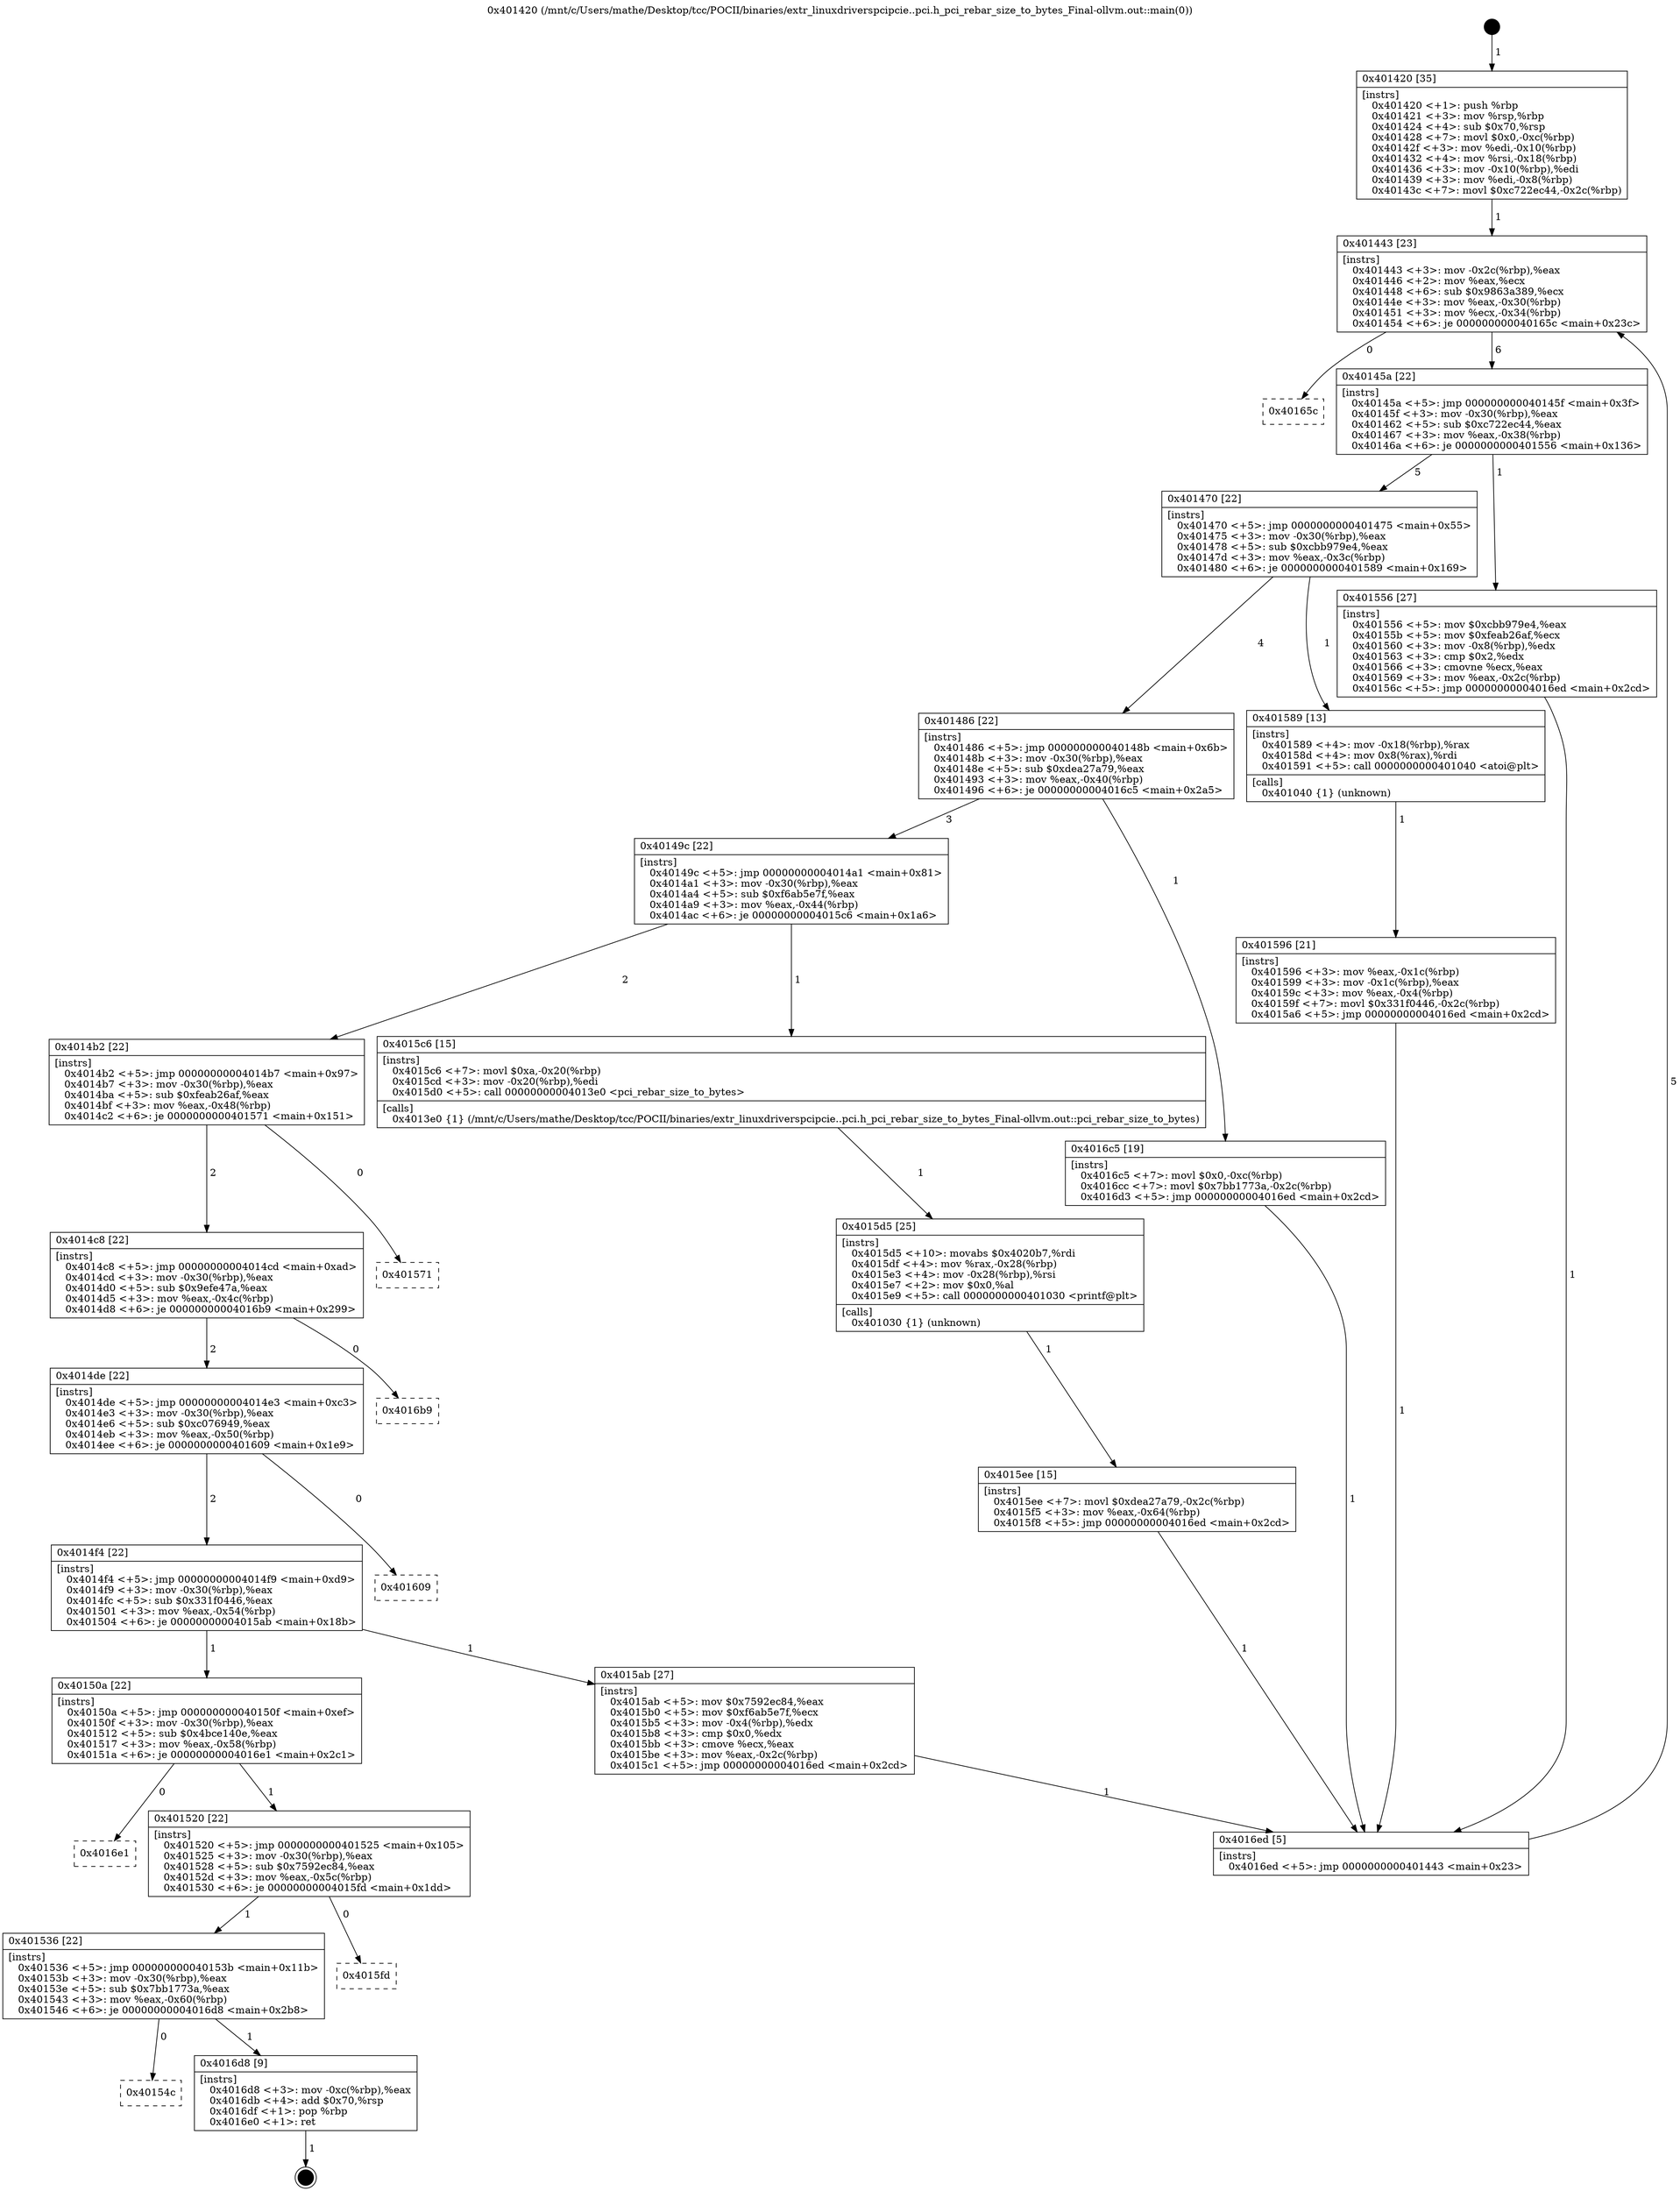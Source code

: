 digraph "0x401420" {
  label = "0x401420 (/mnt/c/Users/mathe/Desktop/tcc/POCII/binaries/extr_linuxdriverspcipcie..pci.h_pci_rebar_size_to_bytes_Final-ollvm.out::main(0))"
  labelloc = "t"
  node[shape=record]

  Entry [label="",width=0.3,height=0.3,shape=circle,fillcolor=black,style=filled]
  "0x401443" [label="{
     0x401443 [23]\l
     | [instrs]\l
     &nbsp;&nbsp;0x401443 \<+3\>: mov -0x2c(%rbp),%eax\l
     &nbsp;&nbsp;0x401446 \<+2\>: mov %eax,%ecx\l
     &nbsp;&nbsp;0x401448 \<+6\>: sub $0x9863a389,%ecx\l
     &nbsp;&nbsp;0x40144e \<+3\>: mov %eax,-0x30(%rbp)\l
     &nbsp;&nbsp;0x401451 \<+3\>: mov %ecx,-0x34(%rbp)\l
     &nbsp;&nbsp;0x401454 \<+6\>: je 000000000040165c \<main+0x23c\>\l
  }"]
  "0x40165c" [label="{
     0x40165c\l
  }", style=dashed]
  "0x40145a" [label="{
     0x40145a [22]\l
     | [instrs]\l
     &nbsp;&nbsp;0x40145a \<+5\>: jmp 000000000040145f \<main+0x3f\>\l
     &nbsp;&nbsp;0x40145f \<+3\>: mov -0x30(%rbp),%eax\l
     &nbsp;&nbsp;0x401462 \<+5\>: sub $0xc722ec44,%eax\l
     &nbsp;&nbsp;0x401467 \<+3\>: mov %eax,-0x38(%rbp)\l
     &nbsp;&nbsp;0x40146a \<+6\>: je 0000000000401556 \<main+0x136\>\l
  }"]
  Exit [label="",width=0.3,height=0.3,shape=circle,fillcolor=black,style=filled,peripheries=2]
  "0x401556" [label="{
     0x401556 [27]\l
     | [instrs]\l
     &nbsp;&nbsp;0x401556 \<+5\>: mov $0xcbb979e4,%eax\l
     &nbsp;&nbsp;0x40155b \<+5\>: mov $0xfeab26af,%ecx\l
     &nbsp;&nbsp;0x401560 \<+3\>: mov -0x8(%rbp),%edx\l
     &nbsp;&nbsp;0x401563 \<+3\>: cmp $0x2,%edx\l
     &nbsp;&nbsp;0x401566 \<+3\>: cmovne %ecx,%eax\l
     &nbsp;&nbsp;0x401569 \<+3\>: mov %eax,-0x2c(%rbp)\l
     &nbsp;&nbsp;0x40156c \<+5\>: jmp 00000000004016ed \<main+0x2cd\>\l
  }"]
  "0x401470" [label="{
     0x401470 [22]\l
     | [instrs]\l
     &nbsp;&nbsp;0x401470 \<+5\>: jmp 0000000000401475 \<main+0x55\>\l
     &nbsp;&nbsp;0x401475 \<+3\>: mov -0x30(%rbp),%eax\l
     &nbsp;&nbsp;0x401478 \<+5\>: sub $0xcbb979e4,%eax\l
     &nbsp;&nbsp;0x40147d \<+3\>: mov %eax,-0x3c(%rbp)\l
     &nbsp;&nbsp;0x401480 \<+6\>: je 0000000000401589 \<main+0x169\>\l
  }"]
  "0x4016ed" [label="{
     0x4016ed [5]\l
     | [instrs]\l
     &nbsp;&nbsp;0x4016ed \<+5\>: jmp 0000000000401443 \<main+0x23\>\l
  }"]
  "0x401420" [label="{
     0x401420 [35]\l
     | [instrs]\l
     &nbsp;&nbsp;0x401420 \<+1\>: push %rbp\l
     &nbsp;&nbsp;0x401421 \<+3\>: mov %rsp,%rbp\l
     &nbsp;&nbsp;0x401424 \<+4\>: sub $0x70,%rsp\l
     &nbsp;&nbsp;0x401428 \<+7\>: movl $0x0,-0xc(%rbp)\l
     &nbsp;&nbsp;0x40142f \<+3\>: mov %edi,-0x10(%rbp)\l
     &nbsp;&nbsp;0x401432 \<+4\>: mov %rsi,-0x18(%rbp)\l
     &nbsp;&nbsp;0x401436 \<+3\>: mov -0x10(%rbp),%edi\l
     &nbsp;&nbsp;0x401439 \<+3\>: mov %edi,-0x8(%rbp)\l
     &nbsp;&nbsp;0x40143c \<+7\>: movl $0xc722ec44,-0x2c(%rbp)\l
  }"]
  "0x40154c" [label="{
     0x40154c\l
  }", style=dashed]
  "0x401589" [label="{
     0x401589 [13]\l
     | [instrs]\l
     &nbsp;&nbsp;0x401589 \<+4\>: mov -0x18(%rbp),%rax\l
     &nbsp;&nbsp;0x40158d \<+4\>: mov 0x8(%rax),%rdi\l
     &nbsp;&nbsp;0x401591 \<+5\>: call 0000000000401040 \<atoi@plt\>\l
     | [calls]\l
     &nbsp;&nbsp;0x401040 \{1\} (unknown)\l
  }"]
  "0x401486" [label="{
     0x401486 [22]\l
     | [instrs]\l
     &nbsp;&nbsp;0x401486 \<+5\>: jmp 000000000040148b \<main+0x6b\>\l
     &nbsp;&nbsp;0x40148b \<+3\>: mov -0x30(%rbp),%eax\l
     &nbsp;&nbsp;0x40148e \<+5\>: sub $0xdea27a79,%eax\l
     &nbsp;&nbsp;0x401493 \<+3\>: mov %eax,-0x40(%rbp)\l
     &nbsp;&nbsp;0x401496 \<+6\>: je 00000000004016c5 \<main+0x2a5\>\l
  }"]
  "0x401596" [label="{
     0x401596 [21]\l
     | [instrs]\l
     &nbsp;&nbsp;0x401596 \<+3\>: mov %eax,-0x1c(%rbp)\l
     &nbsp;&nbsp;0x401599 \<+3\>: mov -0x1c(%rbp),%eax\l
     &nbsp;&nbsp;0x40159c \<+3\>: mov %eax,-0x4(%rbp)\l
     &nbsp;&nbsp;0x40159f \<+7\>: movl $0x331f0446,-0x2c(%rbp)\l
     &nbsp;&nbsp;0x4015a6 \<+5\>: jmp 00000000004016ed \<main+0x2cd\>\l
  }"]
  "0x4016d8" [label="{
     0x4016d8 [9]\l
     | [instrs]\l
     &nbsp;&nbsp;0x4016d8 \<+3\>: mov -0xc(%rbp),%eax\l
     &nbsp;&nbsp;0x4016db \<+4\>: add $0x70,%rsp\l
     &nbsp;&nbsp;0x4016df \<+1\>: pop %rbp\l
     &nbsp;&nbsp;0x4016e0 \<+1\>: ret\l
  }"]
  "0x4016c5" [label="{
     0x4016c5 [19]\l
     | [instrs]\l
     &nbsp;&nbsp;0x4016c5 \<+7\>: movl $0x0,-0xc(%rbp)\l
     &nbsp;&nbsp;0x4016cc \<+7\>: movl $0x7bb1773a,-0x2c(%rbp)\l
     &nbsp;&nbsp;0x4016d3 \<+5\>: jmp 00000000004016ed \<main+0x2cd\>\l
  }"]
  "0x40149c" [label="{
     0x40149c [22]\l
     | [instrs]\l
     &nbsp;&nbsp;0x40149c \<+5\>: jmp 00000000004014a1 \<main+0x81\>\l
     &nbsp;&nbsp;0x4014a1 \<+3\>: mov -0x30(%rbp),%eax\l
     &nbsp;&nbsp;0x4014a4 \<+5\>: sub $0xf6ab5e7f,%eax\l
     &nbsp;&nbsp;0x4014a9 \<+3\>: mov %eax,-0x44(%rbp)\l
     &nbsp;&nbsp;0x4014ac \<+6\>: je 00000000004015c6 \<main+0x1a6\>\l
  }"]
  "0x401536" [label="{
     0x401536 [22]\l
     | [instrs]\l
     &nbsp;&nbsp;0x401536 \<+5\>: jmp 000000000040153b \<main+0x11b\>\l
     &nbsp;&nbsp;0x40153b \<+3\>: mov -0x30(%rbp),%eax\l
     &nbsp;&nbsp;0x40153e \<+5\>: sub $0x7bb1773a,%eax\l
     &nbsp;&nbsp;0x401543 \<+3\>: mov %eax,-0x60(%rbp)\l
     &nbsp;&nbsp;0x401546 \<+6\>: je 00000000004016d8 \<main+0x2b8\>\l
  }"]
  "0x4015c6" [label="{
     0x4015c6 [15]\l
     | [instrs]\l
     &nbsp;&nbsp;0x4015c6 \<+7\>: movl $0xa,-0x20(%rbp)\l
     &nbsp;&nbsp;0x4015cd \<+3\>: mov -0x20(%rbp),%edi\l
     &nbsp;&nbsp;0x4015d0 \<+5\>: call 00000000004013e0 \<pci_rebar_size_to_bytes\>\l
     | [calls]\l
     &nbsp;&nbsp;0x4013e0 \{1\} (/mnt/c/Users/mathe/Desktop/tcc/POCII/binaries/extr_linuxdriverspcipcie..pci.h_pci_rebar_size_to_bytes_Final-ollvm.out::pci_rebar_size_to_bytes)\l
  }"]
  "0x4014b2" [label="{
     0x4014b2 [22]\l
     | [instrs]\l
     &nbsp;&nbsp;0x4014b2 \<+5\>: jmp 00000000004014b7 \<main+0x97\>\l
     &nbsp;&nbsp;0x4014b7 \<+3\>: mov -0x30(%rbp),%eax\l
     &nbsp;&nbsp;0x4014ba \<+5\>: sub $0xfeab26af,%eax\l
     &nbsp;&nbsp;0x4014bf \<+3\>: mov %eax,-0x48(%rbp)\l
     &nbsp;&nbsp;0x4014c2 \<+6\>: je 0000000000401571 \<main+0x151\>\l
  }"]
  "0x4015fd" [label="{
     0x4015fd\l
  }", style=dashed]
  "0x401571" [label="{
     0x401571\l
  }", style=dashed]
  "0x4014c8" [label="{
     0x4014c8 [22]\l
     | [instrs]\l
     &nbsp;&nbsp;0x4014c8 \<+5\>: jmp 00000000004014cd \<main+0xad\>\l
     &nbsp;&nbsp;0x4014cd \<+3\>: mov -0x30(%rbp),%eax\l
     &nbsp;&nbsp;0x4014d0 \<+5\>: sub $0x9efe47a,%eax\l
     &nbsp;&nbsp;0x4014d5 \<+3\>: mov %eax,-0x4c(%rbp)\l
     &nbsp;&nbsp;0x4014d8 \<+6\>: je 00000000004016b9 \<main+0x299\>\l
  }"]
  "0x401520" [label="{
     0x401520 [22]\l
     | [instrs]\l
     &nbsp;&nbsp;0x401520 \<+5\>: jmp 0000000000401525 \<main+0x105\>\l
     &nbsp;&nbsp;0x401525 \<+3\>: mov -0x30(%rbp),%eax\l
     &nbsp;&nbsp;0x401528 \<+5\>: sub $0x7592ec84,%eax\l
     &nbsp;&nbsp;0x40152d \<+3\>: mov %eax,-0x5c(%rbp)\l
     &nbsp;&nbsp;0x401530 \<+6\>: je 00000000004015fd \<main+0x1dd\>\l
  }"]
  "0x4016b9" [label="{
     0x4016b9\l
  }", style=dashed]
  "0x4014de" [label="{
     0x4014de [22]\l
     | [instrs]\l
     &nbsp;&nbsp;0x4014de \<+5\>: jmp 00000000004014e3 \<main+0xc3\>\l
     &nbsp;&nbsp;0x4014e3 \<+3\>: mov -0x30(%rbp),%eax\l
     &nbsp;&nbsp;0x4014e6 \<+5\>: sub $0xc076949,%eax\l
     &nbsp;&nbsp;0x4014eb \<+3\>: mov %eax,-0x50(%rbp)\l
     &nbsp;&nbsp;0x4014ee \<+6\>: je 0000000000401609 \<main+0x1e9\>\l
  }"]
  "0x4016e1" [label="{
     0x4016e1\l
  }", style=dashed]
  "0x401609" [label="{
     0x401609\l
  }", style=dashed]
  "0x4014f4" [label="{
     0x4014f4 [22]\l
     | [instrs]\l
     &nbsp;&nbsp;0x4014f4 \<+5\>: jmp 00000000004014f9 \<main+0xd9\>\l
     &nbsp;&nbsp;0x4014f9 \<+3\>: mov -0x30(%rbp),%eax\l
     &nbsp;&nbsp;0x4014fc \<+5\>: sub $0x331f0446,%eax\l
     &nbsp;&nbsp;0x401501 \<+3\>: mov %eax,-0x54(%rbp)\l
     &nbsp;&nbsp;0x401504 \<+6\>: je 00000000004015ab \<main+0x18b\>\l
  }"]
  "0x4015ee" [label="{
     0x4015ee [15]\l
     | [instrs]\l
     &nbsp;&nbsp;0x4015ee \<+7\>: movl $0xdea27a79,-0x2c(%rbp)\l
     &nbsp;&nbsp;0x4015f5 \<+3\>: mov %eax,-0x64(%rbp)\l
     &nbsp;&nbsp;0x4015f8 \<+5\>: jmp 00000000004016ed \<main+0x2cd\>\l
  }"]
  "0x4015ab" [label="{
     0x4015ab [27]\l
     | [instrs]\l
     &nbsp;&nbsp;0x4015ab \<+5\>: mov $0x7592ec84,%eax\l
     &nbsp;&nbsp;0x4015b0 \<+5\>: mov $0xf6ab5e7f,%ecx\l
     &nbsp;&nbsp;0x4015b5 \<+3\>: mov -0x4(%rbp),%edx\l
     &nbsp;&nbsp;0x4015b8 \<+3\>: cmp $0x0,%edx\l
     &nbsp;&nbsp;0x4015bb \<+3\>: cmove %ecx,%eax\l
     &nbsp;&nbsp;0x4015be \<+3\>: mov %eax,-0x2c(%rbp)\l
     &nbsp;&nbsp;0x4015c1 \<+5\>: jmp 00000000004016ed \<main+0x2cd\>\l
  }"]
  "0x40150a" [label="{
     0x40150a [22]\l
     | [instrs]\l
     &nbsp;&nbsp;0x40150a \<+5\>: jmp 000000000040150f \<main+0xef\>\l
     &nbsp;&nbsp;0x40150f \<+3\>: mov -0x30(%rbp),%eax\l
     &nbsp;&nbsp;0x401512 \<+5\>: sub $0x4bce140e,%eax\l
     &nbsp;&nbsp;0x401517 \<+3\>: mov %eax,-0x58(%rbp)\l
     &nbsp;&nbsp;0x40151a \<+6\>: je 00000000004016e1 \<main+0x2c1\>\l
  }"]
  "0x4015d5" [label="{
     0x4015d5 [25]\l
     | [instrs]\l
     &nbsp;&nbsp;0x4015d5 \<+10\>: movabs $0x4020b7,%rdi\l
     &nbsp;&nbsp;0x4015df \<+4\>: mov %rax,-0x28(%rbp)\l
     &nbsp;&nbsp;0x4015e3 \<+4\>: mov -0x28(%rbp),%rsi\l
     &nbsp;&nbsp;0x4015e7 \<+2\>: mov $0x0,%al\l
     &nbsp;&nbsp;0x4015e9 \<+5\>: call 0000000000401030 \<printf@plt\>\l
     | [calls]\l
     &nbsp;&nbsp;0x401030 \{1\} (unknown)\l
  }"]
  Entry -> "0x401420" [label=" 1"]
  "0x401443" -> "0x40165c" [label=" 0"]
  "0x401443" -> "0x40145a" [label=" 6"]
  "0x4016d8" -> Exit [label=" 1"]
  "0x40145a" -> "0x401556" [label=" 1"]
  "0x40145a" -> "0x401470" [label=" 5"]
  "0x401556" -> "0x4016ed" [label=" 1"]
  "0x401420" -> "0x401443" [label=" 1"]
  "0x4016ed" -> "0x401443" [label=" 5"]
  "0x401536" -> "0x40154c" [label=" 0"]
  "0x401470" -> "0x401589" [label=" 1"]
  "0x401470" -> "0x401486" [label=" 4"]
  "0x401589" -> "0x401596" [label=" 1"]
  "0x401596" -> "0x4016ed" [label=" 1"]
  "0x401536" -> "0x4016d8" [label=" 1"]
  "0x401486" -> "0x4016c5" [label=" 1"]
  "0x401486" -> "0x40149c" [label=" 3"]
  "0x401520" -> "0x401536" [label=" 1"]
  "0x40149c" -> "0x4015c6" [label=" 1"]
  "0x40149c" -> "0x4014b2" [label=" 2"]
  "0x401520" -> "0x4015fd" [label=" 0"]
  "0x4014b2" -> "0x401571" [label=" 0"]
  "0x4014b2" -> "0x4014c8" [label=" 2"]
  "0x40150a" -> "0x401520" [label=" 1"]
  "0x4014c8" -> "0x4016b9" [label=" 0"]
  "0x4014c8" -> "0x4014de" [label=" 2"]
  "0x40150a" -> "0x4016e1" [label=" 0"]
  "0x4014de" -> "0x401609" [label=" 0"]
  "0x4014de" -> "0x4014f4" [label=" 2"]
  "0x4016c5" -> "0x4016ed" [label=" 1"]
  "0x4014f4" -> "0x4015ab" [label=" 1"]
  "0x4014f4" -> "0x40150a" [label=" 1"]
  "0x4015ab" -> "0x4016ed" [label=" 1"]
  "0x4015c6" -> "0x4015d5" [label=" 1"]
  "0x4015d5" -> "0x4015ee" [label=" 1"]
  "0x4015ee" -> "0x4016ed" [label=" 1"]
}

